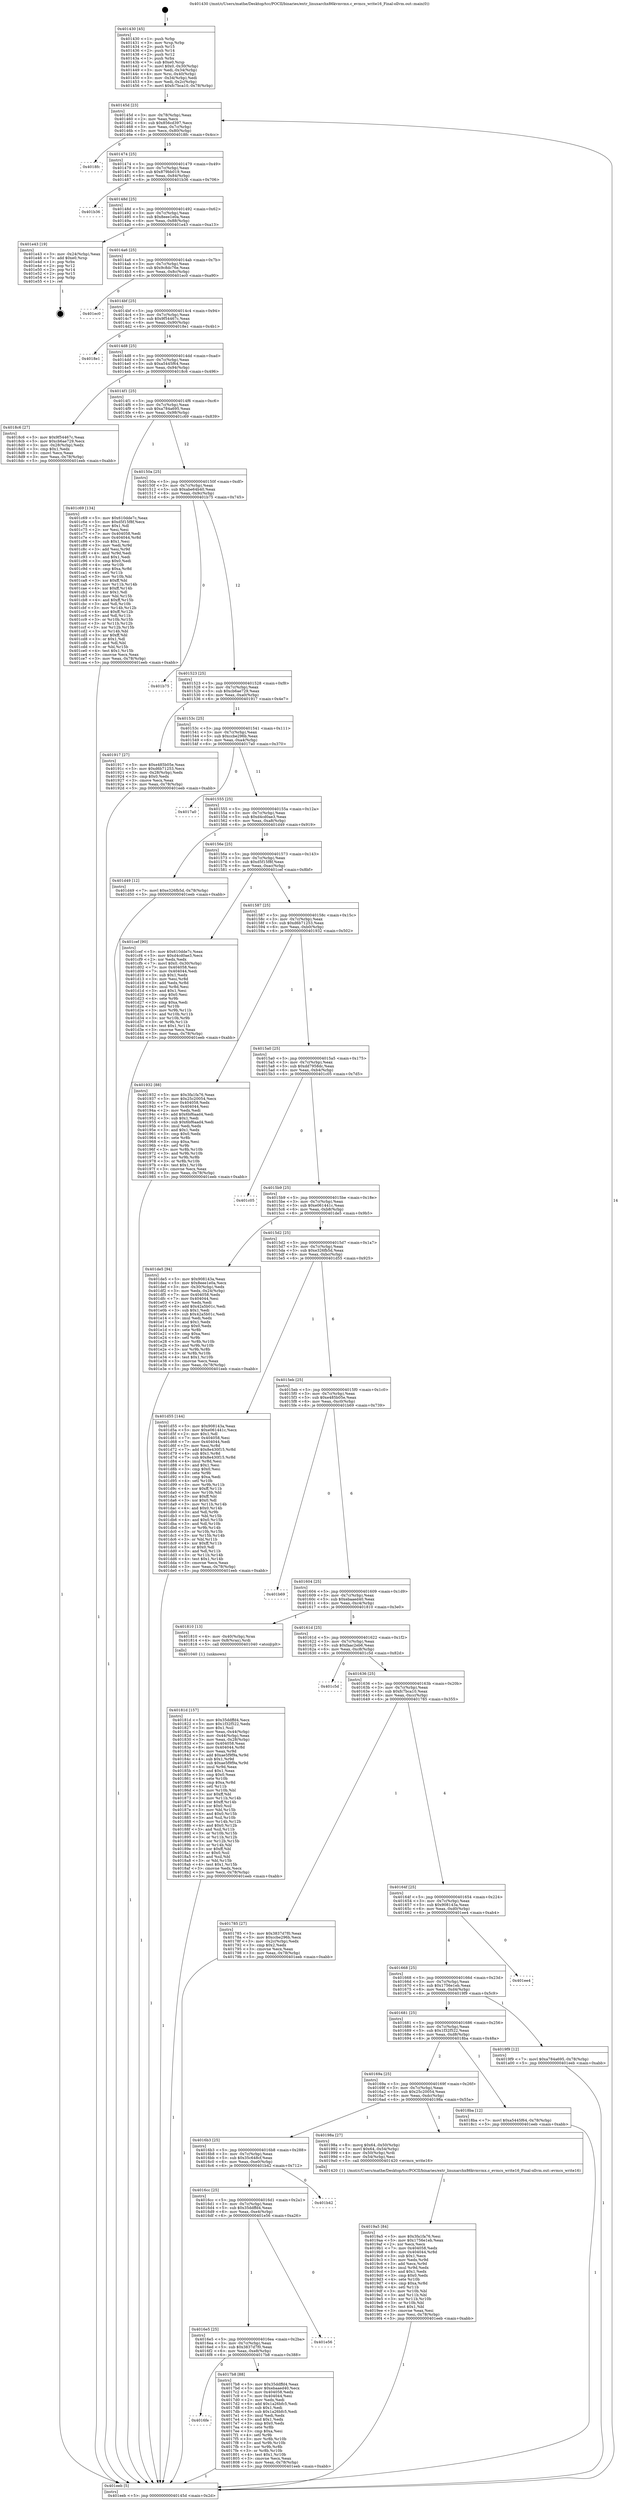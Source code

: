 digraph "0x401430" {
  label = "0x401430 (/mnt/c/Users/mathe/Desktop/tcc/POCII/binaries/extr_linuxarchx86kvmvmx.c_evmcs_write16_Final-ollvm.out::main(0))"
  labelloc = "t"
  node[shape=record]

  Entry [label="",width=0.3,height=0.3,shape=circle,fillcolor=black,style=filled]
  "0x40145d" [label="{
     0x40145d [23]\l
     | [instrs]\l
     &nbsp;&nbsp;0x40145d \<+3\>: mov -0x78(%rbp),%eax\l
     &nbsp;&nbsp;0x401460 \<+2\>: mov %eax,%ecx\l
     &nbsp;&nbsp;0x401462 \<+6\>: sub $0x856cd397,%ecx\l
     &nbsp;&nbsp;0x401468 \<+3\>: mov %eax,-0x7c(%rbp)\l
     &nbsp;&nbsp;0x40146b \<+3\>: mov %ecx,-0x80(%rbp)\l
     &nbsp;&nbsp;0x40146e \<+6\>: je 00000000004018fc \<main+0x4cc\>\l
  }"]
  "0x4018fc" [label="{
     0x4018fc\l
  }", style=dashed]
  "0x401474" [label="{
     0x401474 [25]\l
     | [instrs]\l
     &nbsp;&nbsp;0x401474 \<+5\>: jmp 0000000000401479 \<main+0x49\>\l
     &nbsp;&nbsp;0x401479 \<+3\>: mov -0x7c(%rbp),%eax\l
     &nbsp;&nbsp;0x40147c \<+5\>: sub $0x879bb019,%eax\l
     &nbsp;&nbsp;0x401481 \<+6\>: mov %eax,-0x84(%rbp)\l
     &nbsp;&nbsp;0x401487 \<+6\>: je 0000000000401b36 \<main+0x706\>\l
  }"]
  Exit [label="",width=0.3,height=0.3,shape=circle,fillcolor=black,style=filled,peripheries=2]
  "0x401b36" [label="{
     0x401b36\l
  }", style=dashed]
  "0x40148d" [label="{
     0x40148d [25]\l
     | [instrs]\l
     &nbsp;&nbsp;0x40148d \<+5\>: jmp 0000000000401492 \<main+0x62\>\l
     &nbsp;&nbsp;0x401492 \<+3\>: mov -0x7c(%rbp),%eax\l
     &nbsp;&nbsp;0x401495 \<+5\>: sub $0x8eee1e0a,%eax\l
     &nbsp;&nbsp;0x40149a \<+6\>: mov %eax,-0x88(%rbp)\l
     &nbsp;&nbsp;0x4014a0 \<+6\>: je 0000000000401e43 \<main+0xa13\>\l
  }"]
  "0x4019a5" [label="{
     0x4019a5 [84]\l
     | [instrs]\l
     &nbsp;&nbsp;0x4019a5 \<+5\>: mov $0x3fa1fa76,%esi\l
     &nbsp;&nbsp;0x4019aa \<+5\>: mov $0x1756e1eb,%eax\l
     &nbsp;&nbsp;0x4019af \<+2\>: xor %ecx,%ecx\l
     &nbsp;&nbsp;0x4019b1 \<+7\>: mov 0x404058,%edx\l
     &nbsp;&nbsp;0x4019b8 \<+8\>: mov 0x404044,%r8d\l
     &nbsp;&nbsp;0x4019c0 \<+3\>: sub $0x1,%ecx\l
     &nbsp;&nbsp;0x4019c3 \<+3\>: mov %edx,%r9d\l
     &nbsp;&nbsp;0x4019c6 \<+3\>: add %ecx,%r9d\l
     &nbsp;&nbsp;0x4019c9 \<+4\>: imul %r9d,%edx\l
     &nbsp;&nbsp;0x4019cd \<+3\>: and $0x1,%edx\l
     &nbsp;&nbsp;0x4019d0 \<+3\>: cmp $0x0,%edx\l
     &nbsp;&nbsp;0x4019d3 \<+4\>: sete %r10b\l
     &nbsp;&nbsp;0x4019d7 \<+4\>: cmp $0xa,%r8d\l
     &nbsp;&nbsp;0x4019db \<+4\>: setl %r11b\l
     &nbsp;&nbsp;0x4019df \<+3\>: mov %r10b,%bl\l
     &nbsp;&nbsp;0x4019e2 \<+3\>: and %r11b,%bl\l
     &nbsp;&nbsp;0x4019e5 \<+3\>: xor %r11b,%r10b\l
     &nbsp;&nbsp;0x4019e8 \<+3\>: or %r10b,%bl\l
     &nbsp;&nbsp;0x4019eb \<+3\>: test $0x1,%bl\l
     &nbsp;&nbsp;0x4019ee \<+3\>: cmovne %eax,%esi\l
     &nbsp;&nbsp;0x4019f1 \<+3\>: mov %esi,-0x78(%rbp)\l
     &nbsp;&nbsp;0x4019f4 \<+5\>: jmp 0000000000401eeb \<main+0xabb\>\l
  }"]
  "0x401e43" [label="{
     0x401e43 [19]\l
     | [instrs]\l
     &nbsp;&nbsp;0x401e43 \<+3\>: mov -0x24(%rbp),%eax\l
     &nbsp;&nbsp;0x401e46 \<+7\>: add $0xe0,%rsp\l
     &nbsp;&nbsp;0x401e4d \<+1\>: pop %rbx\l
     &nbsp;&nbsp;0x401e4e \<+2\>: pop %r12\l
     &nbsp;&nbsp;0x401e50 \<+2\>: pop %r14\l
     &nbsp;&nbsp;0x401e52 \<+2\>: pop %r15\l
     &nbsp;&nbsp;0x401e54 \<+1\>: pop %rbp\l
     &nbsp;&nbsp;0x401e55 \<+1\>: ret\l
  }"]
  "0x4014a6" [label="{
     0x4014a6 [25]\l
     | [instrs]\l
     &nbsp;&nbsp;0x4014a6 \<+5\>: jmp 00000000004014ab \<main+0x7b\>\l
     &nbsp;&nbsp;0x4014ab \<+3\>: mov -0x7c(%rbp),%eax\l
     &nbsp;&nbsp;0x4014ae \<+5\>: sub $0x9c8dc76e,%eax\l
     &nbsp;&nbsp;0x4014b3 \<+6\>: mov %eax,-0x8c(%rbp)\l
     &nbsp;&nbsp;0x4014b9 \<+6\>: je 0000000000401ec0 \<main+0xa90\>\l
  }"]
  "0x40181d" [label="{
     0x40181d [157]\l
     | [instrs]\l
     &nbsp;&nbsp;0x40181d \<+5\>: mov $0x35ddffd4,%ecx\l
     &nbsp;&nbsp;0x401822 \<+5\>: mov $0x1f32f522,%edx\l
     &nbsp;&nbsp;0x401827 \<+3\>: mov $0x1,%sil\l
     &nbsp;&nbsp;0x40182a \<+3\>: mov %eax,-0x44(%rbp)\l
     &nbsp;&nbsp;0x40182d \<+3\>: mov -0x44(%rbp),%eax\l
     &nbsp;&nbsp;0x401830 \<+3\>: mov %eax,-0x28(%rbp)\l
     &nbsp;&nbsp;0x401833 \<+7\>: mov 0x404058,%eax\l
     &nbsp;&nbsp;0x40183a \<+8\>: mov 0x404044,%r8d\l
     &nbsp;&nbsp;0x401842 \<+3\>: mov %eax,%r9d\l
     &nbsp;&nbsp;0x401845 \<+7\>: add $0xae5f9f9a,%r9d\l
     &nbsp;&nbsp;0x40184c \<+4\>: sub $0x1,%r9d\l
     &nbsp;&nbsp;0x401850 \<+7\>: sub $0xae5f9f9a,%r9d\l
     &nbsp;&nbsp;0x401857 \<+4\>: imul %r9d,%eax\l
     &nbsp;&nbsp;0x40185b \<+3\>: and $0x1,%eax\l
     &nbsp;&nbsp;0x40185e \<+3\>: cmp $0x0,%eax\l
     &nbsp;&nbsp;0x401861 \<+4\>: sete %r10b\l
     &nbsp;&nbsp;0x401865 \<+4\>: cmp $0xa,%r8d\l
     &nbsp;&nbsp;0x401869 \<+4\>: setl %r11b\l
     &nbsp;&nbsp;0x40186d \<+3\>: mov %r10b,%bl\l
     &nbsp;&nbsp;0x401870 \<+3\>: xor $0xff,%bl\l
     &nbsp;&nbsp;0x401873 \<+3\>: mov %r11b,%r14b\l
     &nbsp;&nbsp;0x401876 \<+4\>: xor $0xff,%r14b\l
     &nbsp;&nbsp;0x40187a \<+4\>: xor $0x0,%sil\l
     &nbsp;&nbsp;0x40187e \<+3\>: mov %bl,%r15b\l
     &nbsp;&nbsp;0x401881 \<+4\>: and $0x0,%r15b\l
     &nbsp;&nbsp;0x401885 \<+3\>: and %sil,%r10b\l
     &nbsp;&nbsp;0x401888 \<+3\>: mov %r14b,%r12b\l
     &nbsp;&nbsp;0x40188b \<+4\>: and $0x0,%r12b\l
     &nbsp;&nbsp;0x40188f \<+3\>: and %sil,%r11b\l
     &nbsp;&nbsp;0x401892 \<+3\>: or %r10b,%r15b\l
     &nbsp;&nbsp;0x401895 \<+3\>: or %r11b,%r12b\l
     &nbsp;&nbsp;0x401898 \<+3\>: xor %r12b,%r15b\l
     &nbsp;&nbsp;0x40189b \<+3\>: or %r14b,%bl\l
     &nbsp;&nbsp;0x40189e \<+3\>: xor $0xff,%bl\l
     &nbsp;&nbsp;0x4018a1 \<+4\>: or $0x0,%sil\l
     &nbsp;&nbsp;0x4018a5 \<+3\>: and %sil,%bl\l
     &nbsp;&nbsp;0x4018a8 \<+3\>: or %bl,%r15b\l
     &nbsp;&nbsp;0x4018ab \<+4\>: test $0x1,%r15b\l
     &nbsp;&nbsp;0x4018af \<+3\>: cmovne %edx,%ecx\l
     &nbsp;&nbsp;0x4018b2 \<+3\>: mov %ecx,-0x78(%rbp)\l
     &nbsp;&nbsp;0x4018b5 \<+5\>: jmp 0000000000401eeb \<main+0xabb\>\l
  }"]
  "0x401ec0" [label="{
     0x401ec0\l
  }", style=dashed]
  "0x4014bf" [label="{
     0x4014bf [25]\l
     | [instrs]\l
     &nbsp;&nbsp;0x4014bf \<+5\>: jmp 00000000004014c4 \<main+0x94\>\l
     &nbsp;&nbsp;0x4014c4 \<+3\>: mov -0x7c(%rbp),%eax\l
     &nbsp;&nbsp;0x4014c7 \<+5\>: sub $0x9f54467c,%eax\l
     &nbsp;&nbsp;0x4014cc \<+6\>: mov %eax,-0x90(%rbp)\l
     &nbsp;&nbsp;0x4014d2 \<+6\>: je 00000000004018e1 \<main+0x4b1\>\l
  }"]
  "0x4016fe" [label="{
     0x4016fe\l
  }", style=dashed]
  "0x4018e1" [label="{
     0x4018e1\l
  }", style=dashed]
  "0x4014d8" [label="{
     0x4014d8 [25]\l
     | [instrs]\l
     &nbsp;&nbsp;0x4014d8 \<+5\>: jmp 00000000004014dd \<main+0xad\>\l
     &nbsp;&nbsp;0x4014dd \<+3\>: mov -0x7c(%rbp),%eax\l
     &nbsp;&nbsp;0x4014e0 \<+5\>: sub $0xa5445f64,%eax\l
     &nbsp;&nbsp;0x4014e5 \<+6\>: mov %eax,-0x94(%rbp)\l
     &nbsp;&nbsp;0x4014eb \<+6\>: je 00000000004018c6 \<main+0x496\>\l
  }"]
  "0x4017b8" [label="{
     0x4017b8 [88]\l
     | [instrs]\l
     &nbsp;&nbsp;0x4017b8 \<+5\>: mov $0x35ddffd4,%eax\l
     &nbsp;&nbsp;0x4017bd \<+5\>: mov $0xebaaed40,%ecx\l
     &nbsp;&nbsp;0x4017c2 \<+7\>: mov 0x404058,%edx\l
     &nbsp;&nbsp;0x4017c9 \<+7\>: mov 0x404044,%esi\l
     &nbsp;&nbsp;0x4017d0 \<+2\>: mov %edx,%edi\l
     &nbsp;&nbsp;0x4017d2 \<+6\>: add $0x1a26bfc5,%edi\l
     &nbsp;&nbsp;0x4017d8 \<+3\>: sub $0x1,%edi\l
     &nbsp;&nbsp;0x4017db \<+6\>: sub $0x1a26bfc5,%edi\l
     &nbsp;&nbsp;0x4017e1 \<+3\>: imul %edi,%edx\l
     &nbsp;&nbsp;0x4017e4 \<+3\>: and $0x1,%edx\l
     &nbsp;&nbsp;0x4017e7 \<+3\>: cmp $0x0,%edx\l
     &nbsp;&nbsp;0x4017ea \<+4\>: sete %r8b\l
     &nbsp;&nbsp;0x4017ee \<+3\>: cmp $0xa,%esi\l
     &nbsp;&nbsp;0x4017f1 \<+4\>: setl %r9b\l
     &nbsp;&nbsp;0x4017f5 \<+3\>: mov %r8b,%r10b\l
     &nbsp;&nbsp;0x4017f8 \<+3\>: and %r9b,%r10b\l
     &nbsp;&nbsp;0x4017fb \<+3\>: xor %r9b,%r8b\l
     &nbsp;&nbsp;0x4017fe \<+3\>: or %r8b,%r10b\l
     &nbsp;&nbsp;0x401801 \<+4\>: test $0x1,%r10b\l
     &nbsp;&nbsp;0x401805 \<+3\>: cmovne %ecx,%eax\l
     &nbsp;&nbsp;0x401808 \<+3\>: mov %eax,-0x78(%rbp)\l
     &nbsp;&nbsp;0x40180b \<+5\>: jmp 0000000000401eeb \<main+0xabb\>\l
  }"]
  "0x4018c6" [label="{
     0x4018c6 [27]\l
     | [instrs]\l
     &nbsp;&nbsp;0x4018c6 \<+5\>: mov $0x9f54467c,%eax\l
     &nbsp;&nbsp;0x4018cb \<+5\>: mov $0xcb6ae729,%ecx\l
     &nbsp;&nbsp;0x4018d0 \<+3\>: mov -0x28(%rbp),%edx\l
     &nbsp;&nbsp;0x4018d3 \<+3\>: cmp $0x1,%edx\l
     &nbsp;&nbsp;0x4018d6 \<+3\>: cmovl %ecx,%eax\l
     &nbsp;&nbsp;0x4018d9 \<+3\>: mov %eax,-0x78(%rbp)\l
     &nbsp;&nbsp;0x4018dc \<+5\>: jmp 0000000000401eeb \<main+0xabb\>\l
  }"]
  "0x4014f1" [label="{
     0x4014f1 [25]\l
     | [instrs]\l
     &nbsp;&nbsp;0x4014f1 \<+5\>: jmp 00000000004014f6 \<main+0xc6\>\l
     &nbsp;&nbsp;0x4014f6 \<+3\>: mov -0x7c(%rbp),%eax\l
     &nbsp;&nbsp;0x4014f9 \<+5\>: sub $0xa784a695,%eax\l
     &nbsp;&nbsp;0x4014fe \<+6\>: mov %eax,-0x98(%rbp)\l
     &nbsp;&nbsp;0x401504 \<+6\>: je 0000000000401c69 \<main+0x839\>\l
  }"]
  "0x4016e5" [label="{
     0x4016e5 [25]\l
     | [instrs]\l
     &nbsp;&nbsp;0x4016e5 \<+5\>: jmp 00000000004016ea \<main+0x2ba\>\l
     &nbsp;&nbsp;0x4016ea \<+3\>: mov -0x7c(%rbp),%eax\l
     &nbsp;&nbsp;0x4016ed \<+5\>: sub $0x3837d7f0,%eax\l
     &nbsp;&nbsp;0x4016f2 \<+6\>: mov %eax,-0xe8(%rbp)\l
     &nbsp;&nbsp;0x4016f8 \<+6\>: je 00000000004017b8 \<main+0x388\>\l
  }"]
  "0x401c69" [label="{
     0x401c69 [134]\l
     | [instrs]\l
     &nbsp;&nbsp;0x401c69 \<+5\>: mov $0x610dde7c,%eax\l
     &nbsp;&nbsp;0x401c6e \<+5\>: mov $0xd5f15f8f,%ecx\l
     &nbsp;&nbsp;0x401c73 \<+2\>: mov $0x1,%dl\l
     &nbsp;&nbsp;0x401c75 \<+2\>: xor %esi,%esi\l
     &nbsp;&nbsp;0x401c77 \<+7\>: mov 0x404058,%edi\l
     &nbsp;&nbsp;0x401c7e \<+8\>: mov 0x404044,%r8d\l
     &nbsp;&nbsp;0x401c86 \<+3\>: sub $0x1,%esi\l
     &nbsp;&nbsp;0x401c89 \<+3\>: mov %edi,%r9d\l
     &nbsp;&nbsp;0x401c8c \<+3\>: add %esi,%r9d\l
     &nbsp;&nbsp;0x401c8f \<+4\>: imul %r9d,%edi\l
     &nbsp;&nbsp;0x401c93 \<+3\>: and $0x1,%edi\l
     &nbsp;&nbsp;0x401c96 \<+3\>: cmp $0x0,%edi\l
     &nbsp;&nbsp;0x401c99 \<+4\>: sete %r10b\l
     &nbsp;&nbsp;0x401c9d \<+4\>: cmp $0xa,%r8d\l
     &nbsp;&nbsp;0x401ca1 \<+4\>: setl %r11b\l
     &nbsp;&nbsp;0x401ca5 \<+3\>: mov %r10b,%bl\l
     &nbsp;&nbsp;0x401ca8 \<+3\>: xor $0xff,%bl\l
     &nbsp;&nbsp;0x401cab \<+3\>: mov %r11b,%r14b\l
     &nbsp;&nbsp;0x401cae \<+4\>: xor $0xff,%r14b\l
     &nbsp;&nbsp;0x401cb2 \<+3\>: xor $0x1,%dl\l
     &nbsp;&nbsp;0x401cb5 \<+3\>: mov %bl,%r15b\l
     &nbsp;&nbsp;0x401cb8 \<+4\>: and $0xff,%r15b\l
     &nbsp;&nbsp;0x401cbc \<+3\>: and %dl,%r10b\l
     &nbsp;&nbsp;0x401cbf \<+3\>: mov %r14b,%r12b\l
     &nbsp;&nbsp;0x401cc2 \<+4\>: and $0xff,%r12b\l
     &nbsp;&nbsp;0x401cc6 \<+3\>: and %dl,%r11b\l
     &nbsp;&nbsp;0x401cc9 \<+3\>: or %r10b,%r15b\l
     &nbsp;&nbsp;0x401ccc \<+3\>: or %r11b,%r12b\l
     &nbsp;&nbsp;0x401ccf \<+3\>: xor %r12b,%r15b\l
     &nbsp;&nbsp;0x401cd2 \<+3\>: or %r14b,%bl\l
     &nbsp;&nbsp;0x401cd5 \<+3\>: xor $0xff,%bl\l
     &nbsp;&nbsp;0x401cd8 \<+3\>: or $0x1,%dl\l
     &nbsp;&nbsp;0x401cdb \<+2\>: and %dl,%bl\l
     &nbsp;&nbsp;0x401cdd \<+3\>: or %bl,%r15b\l
     &nbsp;&nbsp;0x401ce0 \<+4\>: test $0x1,%r15b\l
     &nbsp;&nbsp;0x401ce4 \<+3\>: cmovne %ecx,%eax\l
     &nbsp;&nbsp;0x401ce7 \<+3\>: mov %eax,-0x78(%rbp)\l
     &nbsp;&nbsp;0x401cea \<+5\>: jmp 0000000000401eeb \<main+0xabb\>\l
  }"]
  "0x40150a" [label="{
     0x40150a [25]\l
     | [instrs]\l
     &nbsp;&nbsp;0x40150a \<+5\>: jmp 000000000040150f \<main+0xdf\>\l
     &nbsp;&nbsp;0x40150f \<+3\>: mov -0x7c(%rbp),%eax\l
     &nbsp;&nbsp;0x401512 \<+5\>: sub $0xabe64b40,%eax\l
     &nbsp;&nbsp;0x401517 \<+6\>: mov %eax,-0x9c(%rbp)\l
     &nbsp;&nbsp;0x40151d \<+6\>: je 0000000000401b75 \<main+0x745\>\l
  }"]
  "0x401e56" [label="{
     0x401e56\l
  }", style=dashed]
  "0x401b75" [label="{
     0x401b75\l
  }", style=dashed]
  "0x401523" [label="{
     0x401523 [25]\l
     | [instrs]\l
     &nbsp;&nbsp;0x401523 \<+5\>: jmp 0000000000401528 \<main+0xf8\>\l
     &nbsp;&nbsp;0x401528 \<+3\>: mov -0x7c(%rbp),%eax\l
     &nbsp;&nbsp;0x40152b \<+5\>: sub $0xcb6ae729,%eax\l
     &nbsp;&nbsp;0x401530 \<+6\>: mov %eax,-0xa0(%rbp)\l
     &nbsp;&nbsp;0x401536 \<+6\>: je 0000000000401917 \<main+0x4e7\>\l
  }"]
  "0x4016cc" [label="{
     0x4016cc [25]\l
     | [instrs]\l
     &nbsp;&nbsp;0x4016cc \<+5\>: jmp 00000000004016d1 \<main+0x2a1\>\l
     &nbsp;&nbsp;0x4016d1 \<+3\>: mov -0x7c(%rbp),%eax\l
     &nbsp;&nbsp;0x4016d4 \<+5\>: sub $0x35ddffd4,%eax\l
     &nbsp;&nbsp;0x4016d9 \<+6\>: mov %eax,-0xe4(%rbp)\l
     &nbsp;&nbsp;0x4016df \<+6\>: je 0000000000401e56 \<main+0xa26\>\l
  }"]
  "0x401917" [label="{
     0x401917 [27]\l
     | [instrs]\l
     &nbsp;&nbsp;0x401917 \<+5\>: mov $0xe485b05e,%eax\l
     &nbsp;&nbsp;0x40191c \<+5\>: mov $0xd6b71253,%ecx\l
     &nbsp;&nbsp;0x401921 \<+3\>: mov -0x28(%rbp),%edx\l
     &nbsp;&nbsp;0x401924 \<+3\>: cmp $0x0,%edx\l
     &nbsp;&nbsp;0x401927 \<+3\>: cmove %ecx,%eax\l
     &nbsp;&nbsp;0x40192a \<+3\>: mov %eax,-0x78(%rbp)\l
     &nbsp;&nbsp;0x40192d \<+5\>: jmp 0000000000401eeb \<main+0xabb\>\l
  }"]
  "0x40153c" [label="{
     0x40153c [25]\l
     | [instrs]\l
     &nbsp;&nbsp;0x40153c \<+5\>: jmp 0000000000401541 \<main+0x111\>\l
     &nbsp;&nbsp;0x401541 \<+3\>: mov -0x7c(%rbp),%eax\l
     &nbsp;&nbsp;0x401544 \<+5\>: sub $0xccbe296b,%eax\l
     &nbsp;&nbsp;0x401549 \<+6\>: mov %eax,-0xa4(%rbp)\l
     &nbsp;&nbsp;0x40154f \<+6\>: je 00000000004017a0 \<main+0x370\>\l
  }"]
  "0x401b42" [label="{
     0x401b42\l
  }", style=dashed]
  "0x4017a0" [label="{
     0x4017a0\l
  }", style=dashed]
  "0x401555" [label="{
     0x401555 [25]\l
     | [instrs]\l
     &nbsp;&nbsp;0x401555 \<+5\>: jmp 000000000040155a \<main+0x12a\>\l
     &nbsp;&nbsp;0x40155a \<+3\>: mov -0x7c(%rbp),%eax\l
     &nbsp;&nbsp;0x40155d \<+5\>: sub $0xd4cd0ae3,%eax\l
     &nbsp;&nbsp;0x401562 \<+6\>: mov %eax,-0xa8(%rbp)\l
     &nbsp;&nbsp;0x401568 \<+6\>: je 0000000000401d49 \<main+0x919\>\l
  }"]
  "0x4016b3" [label="{
     0x4016b3 [25]\l
     | [instrs]\l
     &nbsp;&nbsp;0x4016b3 \<+5\>: jmp 00000000004016b8 \<main+0x288\>\l
     &nbsp;&nbsp;0x4016b8 \<+3\>: mov -0x7c(%rbp),%eax\l
     &nbsp;&nbsp;0x4016bb \<+5\>: sub $0x35c648cf,%eax\l
     &nbsp;&nbsp;0x4016c0 \<+6\>: mov %eax,-0xe0(%rbp)\l
     &nbsp;&nbsp;0x4016c6 \<+6\>: je 0000000000401b42 \<main+0x712\>\l
  }"]
  "0x401d49" [label="{
     0x401d49 [12]\l
     | [instrs]\l
     &nbsp;&nbsp;0x401d49 \<+7\>: movl $0xe326fb5d,-0x78(%rbp)\l
     &nbsp;&nbsp;0x401d50 \<+5\>: jmp 0000000000401eeb \<main+0xabb\>\l
  }"]
  "0x40156e" [label="{
     0x40156e [25]\l
     | [instrs]\l
     &nbsp;&nbsp;0x40156e \<+5\>: jmp 0000000000401573 \<main+0x143\>\l
     &nbsp;&nbsp;0x401573 \<+3\>: mov -0x7c(%rbp),%eax\l
     &nbsp;&nbsp;0x401576 \<+5\>: sub $0xd5f15f8f,%eax\l
     &nbsp;&nbsp;0x40157b \<+6\>: mov %eax,-0xac(%rbp)\l
     &nbsp;&nbsp;0x401581 \<+6\>: je 0000000000401cef \<main+0x8bf\>\l
  }"]
  "0x40198a" [label="{
     0x40198a [27]\l
     | [instrs]\l
     &nbsp;&nbsp;0x40198a \<+8\>: movq $0x64,-0x50(%rbp)\l
     &nbsp;&nbsp;0x401992 \<+7\>: movl $0x64,-0x54(%rbp)\l
     &nbsp;&nbsp;0x401999 \<+4\>: mov -0x50(%rbp),%rdi\l
     &nbsp;&nbsp;0x40199d \<+3\>: mov -0x54(%rbp),%esi\l
     &nbsp;&nbsp;0x4019a0 \<+5\>: call 0000000000401420 \<evmcs_write16\>\l
     | [calls]\l
     &nbsp;&nbsp;0x401420 \{1\} (/mnt/c/Users/mathe/Desktop/tcc/POCII/binaries/extr_linuxarchx86kvmvmx.c_evmcs_write16_Final-ollvm.out::evmcs_write16)\l
  }"]
  "0x401cef" [label="{
     0x401cef [90]\l
     | [instrs]\l
     &nbsp;&nbsp;0x401cef \<+5\>: mov $0x610dde7c,%eax\l
     &nbsp;&nbsp;0x401cf4 \<+5\>: mov $0xd4cd0ae3,%ecx\l
     &nbsp;&nbsp;0x401cf9 \<+2\>: xor %edx,%edx\l
     &nbsp;&nbsp;0x401cfb \<+7\>: movl $0x0,-0x30(%rbp)\l
     &nbsp;&nbsp;0x401d02 \<+7\>: mov 0x404058,%esi\l
     &nbsp;&nbsp;0x401d09 \<+7\>: mov 0x404044,%edi\l
     &nbsp;&nbsp;0x401d10 \<+3\>: sub $0x1,%edx\l
     &nbsp;&nbsp;0x401d13 \<+3\>: mov %esi,%r8d\l
     &nbsp;&nbsp;0x401d16 \<+3\>: add %edx,%r8d\l
     &nbsp;&nbsp;0x401d19 \<+4\>: imul %r8d,%esi\l
     &nbsp;&nbsp;0x401d1d \<+3\>: and $0x1,%esi\l
     &nbsp;&nbsp;0x401d20 \<+3\>: cmp $0x0,%esi\l
     &nbsp;&nbsp;0x401d23 \<+4\>: sete %r9b\l
     &nbsp;&nbsp;0x401d27 \<+3\>: cmp $0xa,%edi\l
     &nbsp;&nbsp;0x401d2a \<+4\>: setl %r10b\l
     &nbsp;&nbsp;0x401d2e \<+3\>: mov %r9b,%r11b\l
     &nbsp;&nbsp;0x401d31 \<+3\>: and %r10b,%r11b\l
     &nbsp;&nbsp;0x401d34 \<+3\>: xor %r10b,%r9b\l
     &nbsp;&nbsp;0x401d37 \<+3\>: or %r9b,%r11b\l
     &nbsp;&nbsp;0x401d3a \<+4\>: test $0x1,%r11b\l
     &nbsp;&nbsp;0x401d3e \<+3\>: cmovne %ecx,%eax\l
     &nbsp;&nbsp;0x401d41 \<+3\>: mov %eax,-0x78(%rbp)\l
     &nbsp;&nbsp;0x401d44 \<+5\>: jmp 0000000000401eeb \<main+0xabb\>\l
  }"]
  "0x401587" [label="{
     0x401587 [25]\l
     | [instrs]\l
     &nbsp;&nbsp;0x401587 \<+5\>: jmp 000000000040158c \<main+0x15c\>\l
     &nbsp;&nbsp;0x40158c \<+3\>: mov -0x7c(%rbp),%eax\l
     &nbsp;&nbsp;0x40158f \<+5\>: sub $0xd6b71253,%eax\l
     &nbsp;&nbsp;0x401594 \<+6\>: mov %eax,-0xb0(%rbp)\l
     &nbsp;&nbsp;0x40159a \<+6\>: je 0000000000401932 \<main+0x502\>\l
  }"]
  "0x40169a" [label="{
     0x40169a [25]\l
     | [instrs]\l
     &nbsp;&nbsp;0x40169a \<+5\>: jmp 000000000040169f \<main+0x26f\>\l
     &nbsp;&nbsp;0x40169f \<+3\>: mov -0x7c(%rbp),%eax\l
     &nbsp;&nbsp;0x4016a2 \<+5\>: sub $0x25c20054,%eax\l
     &nbsp;&nbsp;0x4016a7 \<+6\>: mov %eax,-0xdc(%rbp)\l
     &nbsp;&nbsp;0x4016ad \<+6\>: je 000000000040198a \<main+0x55a\>\l
  }"]
  "0x401932" [label="{
     0x401932 [88]\l
     | [instrs]\l
     &nbsp;&nbsp;0x401932 \<+5\>: mov $0x3fa1fa76,%eax\l
     &nbsp;&nbsp;0x401937 \<+5\>: mov $0x25c20054,%ecx\l
     &nbsp;&nbsp;0x40193c \<+7\>: mov 0x404058,%edx\l
     &nbsp;&nbsp;0x401943 \<+7\>: mov 0x404044,%esi\l
     &nbsp;&nbsp;0x40194a \<+2\>: mov %edx,%edi\l
     &nbsp;&nbsp;0x40194c \<+6\>: add $0x6bf6aad4,%edi\l
     &nbsp;&nbsp;0x401952 \<+3\>: sub $0x1,%edi\l
     &nbsp;&nbsp;0x401955 \<+6\>: sub $0x6bf6aad4,%edi\l
     &nbsp;&nbsp;0x40195b \<+3\>: imul %edi,%edx\l
     &nbsp;&nbsp;0x40195e \<+3\>: and $0x1,%edx\l
     &nbsp;&nbsp;0x401961 \<+3\>: cmp $0x0,%edx\l
     &nbsp;&nbsp;0x401964 \<+4\>: sete %r8b\l
     &nbsp;&nbsp;0x401968 \<+3\>: cmp $0xa,%esi\l
     &nbsp;&nbsp;0x40196b \<+4\>: setl %r9b\l
     &nbsp;&nbsp;0x40196f \<+3\>: mov %r8b,%r10b\l
     &nbsp;&nbsp;0x401972 \<+3\>: and %r9b,%r10b\l
     &nbsp;&nbsp;0x401975 \<+3\>: xor %r9b,%r8b\l
     &nbsp;&nbsp;0x401978 \<+3\>: or %r8b,%r10b\l
     &nbsp;&nbsp;0x40197b \<+4\>: test $0x1,%r10b\l
     &nbsp;&nbsp;0x40197f \<+3\>: cmovne %ecx,%eax\l
     &nbsp;&nbsp;0x401982 \<+3\>: mov %eax,-0x78(%rbp)\l
     &nbsp;&nbsp;0x401985 \<+5\>: jmp 0000000000401eeb \<main+0xabb\>\l
  }"]
  "0x4015a0" [label="{
     0x4015a0 [25]\l
     | [instrs]\l
     &nbsp;&nbsp;0x4015a0 \<+5\>: jmp 00000000004015a5 \<main+0x175\>\l
     &nbsp;&nbsp;0x4015a5 \<+3\>: mov -0x7c(%rbp),%eax\l
     &nbsp;&nbsp;0x4015a8 \<+5\>: sub $0xdd7958dc,%eax\l
     &nbsp;&nbsp;0x4015ad \<+6\>: mov %eax,-0xb4(%rbp)\l
     &nbsp;&nbsp;0x4015b3 \<+6\>: je 0000000000401c05 \<main+0x7d5\>\l
  }"]
  "0x4018ba" [label="{
     0x4018ba [12]\l
     | [instrs]\l
     &nbsp;&nbsp;0x4018ba \<+7\>: movl $0xa5445f64,-0x78(%rbp)\l
     &nbsp;&nbsp;0x4018c1 \<+5\>: jmp 0000000000401eeb \<main+0xabb\>\l
  }"]
  "0x401c05" [label="{
     0x401c05\l
  }", style=dashed]
  "0x4015b9" [label="{
     0x4015b9 [25]\l
     | [instrs]\l
     &nbsp;&nbsp;0x4015b9 \<+5\>: jmp 00000000004015be \<main+0x18e\>\l
     &nbsp;&nbsp;0x4015be \<+3\>: mov -0x7c(%rbp),%eax\l
     &nbsp;&nbsp;0x4015c1 \<+5\>: sub $0xe061441c,%eax\l
     &nbsp;&nbsp;0x4015c6 \<+6\>: mov %eax,-0xb8(%rbp)\l
     &nbsp;&nbsp;0x4015cc \<+6\>: je 0000000000401de5 \<main+0x9b5\>\l
  }"]
  "0x401681" [label="{
     0x401681 [25]\l
     | [instrs]\l
     &nbsp;&nbsp;0x401681 \<+5\>: jmp 0000000000401686 \<main+0x256\>\l
     &nbsp;&nbsp;0x401686 \<+3\>: mov -0x7c(%rbp),%eax\l
     &nbsp;&nbsp;0x401689 \<+5\>: sub $0x1f32f522,%eax\l
     &nbsp;&nbsp;0x40168e \<+6\>: mov %eax,-0xd8(%rbp)\l
     &nbsp;&nbsp;0x401694 \<+6\>: je 00000000004018ba \<main+0x48a\>\l
  }"]
  "0x401de5" [label="{
     0x401de5 [94]\l
     | [instrs]\l
     &nbsp;&nbsp;0x401de5 \<+5\>: mov $0x908143a,%eax\l
     &nbsp;&nbsp;0x401dea \<+5\>: mov $0x8eee1e0a,%ecx\l
     &nbsp;&nbsp;0x401def \<+3\>: mov -0x30(%rbp),%edx\l
     &nbsp;&nbsp;0x401df2 \<+3\>: mov %edx,-0x24(%rbp)\l
     &nbsp;&nbsp;0x401df5 \<+7\>: mov 0x404058,%edx\l
     &nbsp;&nbsp;0x401dfc \<+7\>: mov 0x404044,%esi\l
     &nbsp;&nbsp;0x401e03 \<+2\>: mov %edx,%edi\l
     &nbsp;&nbsp;0x401e05 \<+6\>: add $0x42a5b01c,%edi\l
     &nbsp;&nbsp;0x401e0b \<+3\>: sub $0x1,%edi\l
     &nbsp;&nbsp;0x401e0e \<+6\>: sub $0x42a5b01c,%edi\l
     &nbsp;&nbsp;0x401e14 \<+3\>: imul %edi,%edx\l
     &nbsp;&nbsp;0x401e17 \<+3\>: and $0x1,%edx\l
     &nbsp;&nbsp;0x401e1a \<+3\>: cmp $0x0,%edx\l
     &nbsp;&nbsp;0x401e1d \<+4\>: sete %r8b\l
     &nbsp;&nbsp;0x401e21 \<+3\>: cmp $0xa,%esi\l
     &nbsp;&nbsp;0x401e24 \<+4\>: setl %r9b\l
     &nbsp;&nbsp;0x401e28 \<+3\>: mov %r8b,%r10b\l
     &nbsp;&nbsp;0x401e2b \<+3\>: and %r9b,%r10b\l
     &nbsp;&nbsp;0x401e2e \<+3\>: xor %r9b,%r8b\l
     &nbsp;&nbsp;0x401e31 \<+3\>: or %r8b,%r10b\l
     &nbsp;&nbsp;0x401e34 \<+4\>: test $0x1,%r10b\l
     &nbsp;&nbsp;0x401e38 \<+3\>: cmovne %ecx,%eax\l
     &nbsp;&nbsp;0x401e3b \<+3\>: mov %eax,-0x78(%rbp)\l
     &nbsp;&nbsp;0x401e3e \<+5\>: jmp 0000000000401eeb \<main+0xabb\>\l
  }"]
  "0x4015d2" [label="{
     0x4015d2 [25]\l
     | [instrs]\l
     &nbsp;&nbsp;0x4015d2 \<+5\>: jmp 00000000004015d7 \<main+0x1a7\>\l
     &nbsp;&nbsp;0x4015d7 \<+3\>: mov -0x7c(%rbp),%eax\l
     &nbsp;&nbsp;0x4015da \<+5\>: sub $0xe326fb5d,%eax\l
     &nbsp;&nbsp;0x4015df \<+6\>: mov %eax,-0xbc(%rbp)\l
     &nbsp;&nbsp;0x4015e5 \<+6\>: je 0000000000401d55 \<main+0x925\>\l
  }"]
  "0x4019f9" [label="{
     0x4019f9 [12]\l
     | [instrs]\l
     &nbsp;&nbsp;0x4019f9 \<+7\>: movl $0xa784a695,-0x78(%rbp)\l
     &nbsp;&nbsp;0x401a00 \<+5\>: jmp 0000000000401eeb \<main+0xabb\>\l
  }"]
  "0x401d55" [label="{
     0x401d55 [144]\l
     | [instrs]\l
     &nbsp;&nbsp;0x401d55 \<+5\>: mov $0x908143a,%eax\l
     &nbsp;&nbsp;0x401d5a \<+5\>: mov $0xe061441c,%ecx\l
     &nbsp;&nbsp;0x401d5f \<+2\>: mov $0x1,%dl\l
     &nbsp;&nbsp;0x401d61 \<+7\>: mov 0x404058,%esi\l
     &nbsp;&nbsp;0x401d68 \<+7\>: mov 0x404044,%edi\l
     &nbsp;&nbsp;0x401d6f \<+3\>: mov %esi,%r8d\l
     &nbsp;&nbsp;0x401d72 \<+7\>: add $0x8e430f15,%r8d\l
     &nbsp;&nbsp;0x401d79 \<+4\>: sub $0x1,%r8d\l
     &nbsp;&nbsp;0x401d7d \<+7\>: sub $0x8e430f15,%r8d\l
     &nbsp;&nbsp;0x401d84 \<+4\>: imul %r8d,%esi\l
     &nbsp;&nbsp;0x401d88 \<+3\>: and $0x1,%esi\l
     &nbsp;&nbsp;0x401d8b \<+3\>: cmp $0x0,%esi\l
     &nbsp;&nbsp;0x401d8e \<+4\>: sete %r9b\l
     &nbsp;&nbsp;0x401d92 \<+3\>: cmp $0xa,%edi\l
     &nbsp;&nbsp;0x401d95 \<+4\>: setl %r10b\l
     &nbsp;&nbsp;0x401d99 \<+3\>: mov %r9b,%r11b\l
     &nbsp;&nbsp;0x401d9c \<+4\>: xor $0xff,%r11b\l
     &nbsp;&nbsp;0x401da0 \<+3\>: mov %r10b,%bl\l
     &nbsp;&nbsp;0x401da3 \<+3\>: xor $0xff,%bl\l
     &nbsp;&nbsp;0x401da6 \<+3\>: xor $0x0,%dl\l
     &nbsp;&nbsp;0x401da9 \<+3\>: mov %r11b,%r14b\l
     &nbsp;&nbsp;0x401dac \<+4\>: and $0x0,%r14b\l
     &nbsp;&nbsp;0x401db0 \<+3\>: and %dl,%r9b\l
     &nbsp;&nbsp;0x401db3 \<+3\>: mov %bl,%r15b\l
     &nbsp;&nbsp;0x401db6 \<+4\>: and $0x0,%r15b\l
     &nbsp;&nbsp;0x401dba \<+3\>: and %dl,%r10b\l
     &nbsp;&nbsp;0x401dbd \<+3\>: or %r9b,%r14b\l
     &nbsp;&nbsp;0x401dc0 \<+3\>: or %r10b,%r15b\l
     &nbsp;&nbsp;0x401dc3 \<+3\>: xor %r15b,%r14b\l
     &nbsp;&nbsp;0x401dc6 \<+3\>: or %bl,%r11b\l
     &nbsp;&nbsp;0x401dc9 \<+4\>: xor $0xff,%r11b\l
     &nbsp;&nbsp;0x401dcd \<+3\>: or $0x0,%dl\l
     &nbsp;&nbsp;0x401dd0 \<+3\>: and %dl,%r11b\l
     &nbsp;&nbsp;0x401dd3 \<+3\>: or %r11b,%r14b\l
     &nbsp;&nbsp;0x401dd6 \<+4\>: test $0x1,%r14b\l
     &nbsp;&nbsp;0x401dda \<+3\>: cmovne %ecx,%eax\l
     &nbsp;&nbsp;0x401ddd \<+3\>: mov %eax,-0x78(%rbp)\l
     &nbsp;&nbsp;0x401de0 \<+5\>: jmp 0000000000401eeb \<main+0xabb\>\l
  }"]
  "0x4015eb" [label="{
     0x4015eb [25]\l
     | [instrs]\l
     &nbsp;&nbsp;0x4015eb \<+5\>: jmp 00000000004015f0 \<main+0x1c0\>\l
     &nbsp;&nbsp;0x4015f0 \<+3\>: mov -0x7c(%rbp),%eax\l
     &nbsp;&nbsp;0x4015f3 \<+5\>: sub $0xe485b05e,%eax\l
     &nbsp;&nbsp;0x4015f8 \<+6\>: mov %eax,-0xc0(%rbp)\l
     &nbsp;&nbsp;0x4015fe \<+6\>: je 0000000000401b69 \<main+0x739\>\l
  }"]
  "0x401668" [label="{
     0x401668 [25]\l
     | [instrs]\l
     &nbsp;&nbsp;0x401668 \<+5\>: jmp 000000000040166d \<main+0x23d\>\l
     &nbsp;&nbsp;0x40166d \<+3\>: mov -0x7c(%rbp),%eax\l
     &nbsp;&nbsp;0x401670 \<+5\>: sub $0x1756e1eb,%eax\l
     &nbsp;&nbsp;0x401675 \<+6\>: mov %eax,-0xd4(%rbp)\l
     &nbsp;&nbsp;0x40167b \<+6\>: je 00000000004019f9 \<main+0x5c9\>\l
  }"]
  "0x401b69" [label="{
     0x401b69\l
  }", style=dashed]
  "0x401604" [label="{
     0x401604 [25]\l
     | [instrs]\l
     &nbsp;&nbsp;0x401604 \<+5\>: jmp 0000000000401609 \<main+0x1d9\>\l
     &nbsp;&nbsp;0x401609 \<+3\>: mov -0x7c(%rbp),%eax\l
     &nbsp;&nbsp;0x40160c \<+5\>: sub $0xebaaed40,%eax\l
     &nbsp;&nbsp;0x401611 \<+6\>: mov %eax,-0xc4(%rbp)\l
     &nbsp;&nbsp;0x401617 \<+6\>: je 0000000000401810 \<main+0x3e0\>\l
  }"]
  "0x401ee4" [label="{
     0x401ee4\l
  }", style=dashed]
  "0x401810" [label="{
     0x401810 [13]\l
     | [instrs]\l
     &nbsp;&nbsp;0x401810 \<+4\>: mov -0x40(%rbp),%rax\l
     &nbsp;&nbsp;0x401814 \<+4\>: mov 0x8(%rax),%rdi\l
     &nbsp;&nbsp;0x401818 \<+5\>: call 0000000000401040 \<atoi@plt\>\l
     | [calls]\l
     &nbsp;&nbsp;0x401040 \{1\} (unknown)\l
  }"]
  "0x40161d" [label="{
     0x40161d [25]\l
     | [instrs]\l
     &nbsp;&nbsp;0x40161d \<+5\>: jmp 0000000000401622 \<main+0x1f2\>\l
     &nbsp;&nbsp;0x401622 \<+3\>: mov -0x7c(%rbp),%eax\l
     &nbsp;&nbsp;0x401625 \<+5\>: sub $0xfaac2eb6,%eax\l
     &nbsp;&nbsp;0x40162a \<+6\>: mov %eax,-0xc8(%rbp)\l
     &nbsp;&nbsp;0x401630 \<+6\>: je 0000000000401c5d \<main+0x82d\>\l
  }"]
  "0x401430" [label="{
     0x401430 [45]\l
     | [instrs]\l
     &nbsp;&nbsp;0x401430 \<+1\>: push %rbp\l
     &nbsp;&nbsp;0x401431 \<+3\>: mov %rsp,%rbp\l
     &nbsp;&nbsp;0x401434 \<+2\>: push %r15\l
     &nbsp;&nbsp;0x401436 \<+2\>: push %r14\l
     &nbsp;&nbsp;0x401438 \<+2\>: push %r12\l
     &nbsp;&nbsp;0x40143a \<+1\>: push %rbx\l
     &nbsp;&nbsp;0x40143b \<+7\>: sub $0xe0,%rsp\l
     &nbsp;&nbsp;0x401442 \<+7\>: movl $0x0,-0x30(%rbp)\l
     &nbsp;&nbsp;0x401449 \<+3\>: mov %edi,-0x34(%rbp)\l
     &nbsp;&nbsp;0x40144c \<+4\>: mov %rsi,-0x40(%rbp)\l
     &nbsp;&nbsp;0x401450 \<+3\>: mov -0x34(%rbp),%edi\l
     &nbsp;&nbsp;0x401453 \<+3\>: mov %edi,-0x2c(%rbp)\l
     &nbsp;&nbsp;0x401456 \<+7\>: movl $0xfc7bca10,-0x78(%rbp)\l
  }"]
  "0x401c5d" [label="{
     0x401c5d\l
  }", style=dashed]
  "0x401636" [label="{
     0x401636 [25]\l
     | [instrs]\l
     &nbsp;&nbsp;0x401636 \<+5\>: jmp 000000000040163b \<main+0x20b\>\l
     &nbsp;&nbsp;0x40163b \<+3\>: mov -0x7c(%rbp),%eax\l
     &nbsp;&nbsp;0x40163e \<+5\>: sub $0xfc7bca10,%eax\l
     &nbsp;&nbsp;0x401643 \<+6\>: mov %eax,-0xcc(%rbp)\l
     &nbsp;&nbsp;0x401649 \<+6\>: je 0000000000401785 \<main+0x355\>\l
  }"]
  "0x401eeb" [label="{
     0x401eeb [5]\l
     | [instrs]\l
     &nbsp;&nbsp;0x401eeb \<+5\>: jmp 000000000040145d \<main+0x2d\>\l
  }"]
  "0x401785" [label="{
     0x401785 [27]\l
     | [instrs]\l
     &nbsp;&nbsp;0x401785 \<+5\>: mov $0x3837d7f0,%eax\l
     &nbsp;&nbsp;0x40178a \<+5\>: mov $0xccbe296b,%ecx\l
     &nbsp;&nbsp;0x40178f \<+3\>: mov -0x2c(%rbp),%edx\l
     &nbsp;&nbsp;0x401792 \<+3\>: cmp $0x2,%edx\l
     &nbsp;&nbsp;0x401795 \<+3\>: cmovne %ecx,%eax\l
     &nbsp;&nbsp;0x401798 \<+3\>: mov %eax,-0x78(%rbp)\l
     &nbsp;&nbsp;0x40179b \<+5\>: jmp 0000000000401eeb \<main+0xabb\>\l
  }"]
  "0x40164f" [label="{
     0x40164f [25]\l
     | [instrs]\l
     &nbsp;&nbsp;0x40164f \<+5\>: jmp 0000000000401654 \<main+0x224\>\l
     &nbsp;&nbsp;0x401654 \<+3\>: mov -0x7c(%rbp),%eax\l
     &nbsp;&nbsp;0x401657 \<+5\>: sub $0x908143a,%eax\l
     &nbsp;&nbsp;0x40165c \<+6\>: mov %eax,-0xd0(%rbp)\l
     &nbsp;&nbsp;0x401662 \<+6\>: je 0000000000401ee4 \<main+0xab4\>\l
  }"]
  Entry -> "0x401430" [label=" 1"]
  "0x40145d" -> "0x4018fc" [label=" 0"]
  "0x40145d" -> "0x401474" [label=" 15"]
  "0x401e43" -> Exit [label=" 1"]
  "0x401474" -> "0x401b36" [label=" 0"]
  "0x401474" -> "0x40148d" [label=" 15"]
  "0x401de5" -> "0x401eeb" [label=" 1"]
  "0x40148d" -> "0x401e43" [label=" 1"]
  "0x40148d" -> "0x4014a6" [label=" 14"]
  "0x401d55" -> "0x401eeb" [label=" 1"]
  "0x4014a6" -> "0x401ec0" [label=" 0"]
  "0x4014a6" -> "0x4014bf" [label=" 14"]
  "0x401d49" -> "0x401eeb" [label=" 1"]
  "0x4014bf" -> "0x4018e1" [label=" 0"]
  "0x4014bf" -> "0x4014d8" [label=" 14"]
  "0x401cef" -> "0x401eeb" [label=" 1"]
  "0x4014d8" -> "0x4018c6" [label=" 1"]
  "0x4014d8" -> "0x4014f1" [label=" 13"]
  "0x401c69" -> "0x401eeb" [label=" 1"]
  "0x4014f1" -> "0x401c69" [label=" 1"]
  "0x4014f1" -> "0x40150a" [label=" 12"]
  "0x4019a5" -> "0x401eeb" [label=" 1"]
  "0x40150a" -> "0x401b75" [label=" 0"]
  "0x40150a" -> "0x401523" [label=" 12"]
  "0x40198a" -> "0x4019a5" [label=" 1"]
  "0x401523" -> "0x401917" [label=" 1"]
  "0x401523" -> "0x40153c" [label=" 11"]
  "0x401917" -> "0x401eeb" [label=" 1"]
  "0x40153c" -> "0x4017a0" [label=" 0"]
  "0x40153c" -> "0x401555" [label=" 11"]
  "0x4018c6" -> "0x401eeb" [label=" 1"]
  "0x401555" -> "0x401d49" [label=" 1"]
  "0x401555" -> "0x40156e" [label=" 10"]
  "0x40181d" -> "0x401eeb" [label=" 1"]
  "0x40156e" -> "0x401cef" [label=" 1"]
  "0x40156e" -> "0x401587" [label=" 9"]
  "0x401810" -> "0x40181d" [label=" 1"]
  "0x401587" -> "0x401932" [label=" 1"]
  "0x401587" -> "0x4015a0" [label=" 8"]
  "0x4016e5" -> "0x4016fe" [label=" 0"]
  "0x4015a0" -> "0x401c05" [label=" 0"]
  "0x4015a0" -> "0x4015b9" [label=" 8"]
  "0x4016e5" -> "0x4017b8" [label=" 1"]
  "0x4015b9" -> "0x401de5" [label=" 1"]
  "0x4015b9" -> "0x4015d2" [label=" 7"]
  "0x4016cc" -> "0x4016e5" [label=" 1"]
  "0x4015d2" -> "0x401d55" [label=" 1"]
  "0x4015d2" -> "0x4015eb" [label=" 6"]
  "0x4016cc" -> "0x401e56" [label=" 0"]
  "0x4015eb" -> "0x401b69" [label=" 0"]
  "0x4015eb" -> "0x401604" [label=" 6"]
  "0x4016b3" -> "0x4016cc" [label=" 1"]
  "0x401604" -> "0x401810" [label=" 1"]
  "0x401604" -> "0x40161d" [label=" 5"]
  "0x4016b3" -> "0x401b42" [label=" 0"]
  "0x40161d" -> "0x401c5d" [label=" 0"]
  "0x40161d" -> "0x401636" [label=" 5"]
  "0x40169a" -> "0x4016b3" [label=" 1"]
  "0x401636" -> "0x401785" [label=" 1"]
  "0x401636" -> "0x40164f" [label=" 4"]
  "0x401785" -> "0x401eeb" [label=" 1"]
  "0x401430" -> "0x40145d" [label=" 1"]
  "0x401eeb" -> "0x40145d" [label=" 14"]
  "0x4018ba" -> "0x401eeb" [label=" 1"]
  "0x40164f" -> "0x401ee4" [label=" 0"]
  "0x40164f" -> "0x401668" [label=" 4"]
  "0x401932" -> "0x401eeb" [label=" 1"]
  "0x401668" -> "0x4019f9" [label=" 1"]
  "0x401668" -> "0x401681" [label=" 3"]
  "0x4019f9" -> "0x401eeb" [label=" 1"]
  "0x401681" -> "0x4018ba" [label=" 1"]
  "0x401681" -> "0x40169a" [label=" 2"]
  "0x4017b8" -> "0x401eeb" [label=" 1"]
  "0x40169a" -> "0x40198a" [label=" 1"]
}
